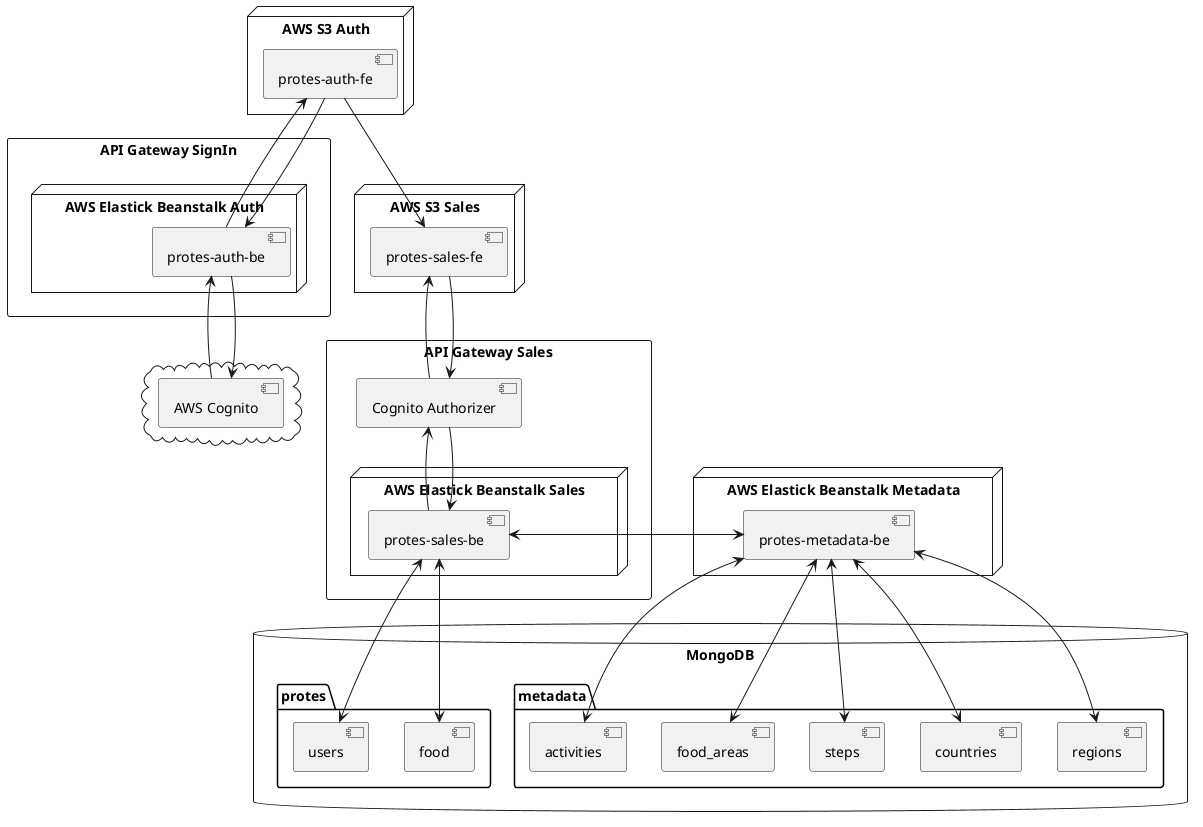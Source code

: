 @startuml
'https://plantuml.com/component-diagram



node "AWS S3 Auth" {
  [protes-auth-fe]
}

rectangle "API Gateway SignIn" {
    node "AWS Elastick Beanstalk Auth" {
      [protes-auth-be]
    }
}

cloud {
  [AWS Cognito]
}

[protes-auth-fe] --> [protes-auth-be]
[protes-auth-be]-->[AWS Cognito]
[AWS Cognito]-->[protes-auth-be]
[protes-auth-be] --> [protes-auth-fe]


node "AWS S3 Sales" {
  [protes-sales-fe]
}

rectangle "API Gateway Sales" {
    [Cognito Authorizer]
    node "AWS Elastick Beanstalk Sales" {
      [protes-sales-be]
    }
}


node "AWS Elastick Beanstalk Metadata" {
      [protes-metadata-be]
}

[protes-sales-fe] --> [Cognito Authorizer]
[Cognito Authorizer] --> [protes-sales-be]
[protes-sales-be] --> [protes-metadata-be]
[protes-auth-fe] --> [protes-sales-fe]
[Cognito Authorizer] --> [protes-sales-fe]
[protes-sales-be] --> [Cognito Authorizer]
[protes-metadata-be] --> [protes-sales-be]


database "MongoDB" {
  folder "protes" {
    [food]
    [users]
  }
  folder "metadata" {
      [regions]
      [countries]
      [steps]
      [food_areas]
      [activities]
    }
}

[protes-sales-be] <--> "food"
[protes-sales-be] <--> "users"

[protes-metadata-be] <--> [regions]
[protes-metadata-be] <--> [countries]
[protes-metadata-be] <--> [steps]
[protes-metadata-be] <--> [food_areas]
[protes-metadata-be] <--> [activities]

@enduml